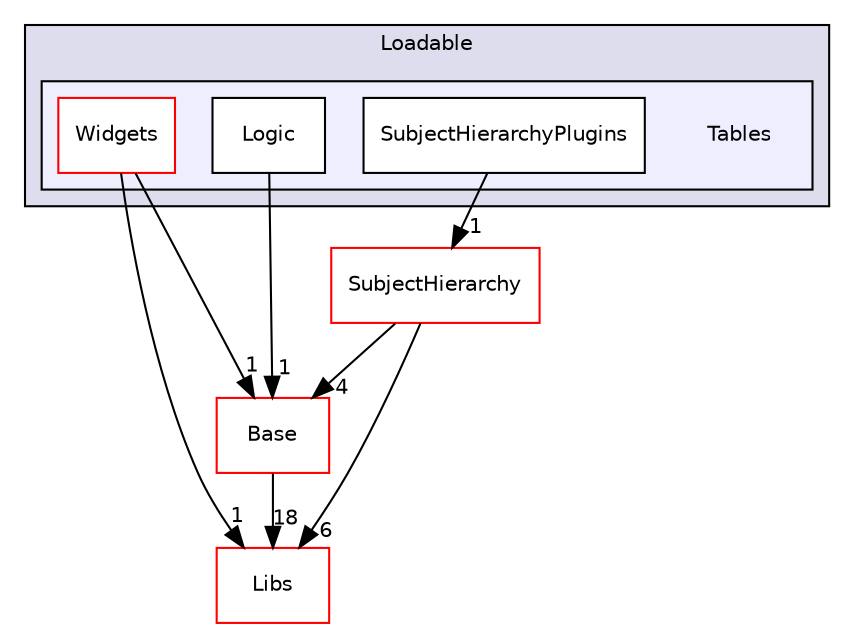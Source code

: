 digraph "Modules/Loadable/Tables" {
  bgcolor=transparent;
  compound=true
  node [ fontsize="10", fontname="Helvetica"];
  edge [ labelfontsize="10", labelfontname="Helvetica"];
  subgraph clusterdir_d01fdafe93af837a1755aeb3a6390699 {
    graph [ bgcolor="#ddddee", pencolor="black", label="Loadable" fontname="Helvetica", fontsize="10", URL="dir_d01fdafe93af837a1755aeb3a6390699.html"]
  subgraph clusterdir_bebbec89bc1e5b9710ed55c1d639a8a4 {
    graph [ bgcolor="#eeeeff", pencolor="black", label="" URL="dir_bebbec89bc1e5b9710ed55c1d639a8a4.html"];
    dir_bebbec89bc1e5b9710ed55c1d639a8a4 [shape=plaintext label="Tables"];
    dir_966e5b1fb3c91adc4acdf8354a315cfa [shape=box label="Logic" color="black" fillcolor="white" style="filled" URL="dir_966e5b1fb3c91adc4acdf8354a315cfa.html"];
    dir_c8a470378a426ef5cbc9f099e8fc1ce8 [shape=box label="SubjectHierarchyPlugins" color="black" fillcolor="white" style="filled" URL="dir_c8a470378a426ef5cbc9f099e8fc1ce8.html"];
    dir_c8777a9930034ec8dfbb7fc576ad2658 [shape=box label="Widgets" color="red" fillcolor="white" style="filled" URL="dir_c8777a9930034ec8dfbb7fc576ad2658.html"];
  }
  }
  dir_6e6cb9563333489fde7459b1f95e59a5 [shape=box label="Libs" color="red" URL="dir_6e6cb9563333489fde7459b1f95e59a5.html"];
  dir_628593db0cdce5a76fb85526ae5aa762 [shape=box label="Base" color="red" URL="dir_628593db0cdce5a76fb85526ae5aa762.html"];
  dir_1694c2d71873d62d036e188d77c435ae [shape=box label="SubjectHierarchy" color="red" URL="dir_1694c2d71873d62d036e188d77c435ae.html"];
  dir_c8777a9930034ec8dfbb7fc576ad2658->dir_6e6cb9563333489fde7459b1f95e59a5 [headlabel="1", labeldistance=1.5 headhref="dir_000030_000014.html"];
  dir_c8777a9930034ec8dfbb7fc576ad2658->dir_628593db0cdce5a76fb85526ae5aa762 [headlabel="1", labeldistance=1.5 headhref="dir_000030_000002.html"];
  dir_966e5b1fb3c91adc4acdf8354a315cfa->dir_628593db0cdce5a76fb85526ae5aa762 [headlabel="1", labeldistance=1.5 headhref="dir_000112_000002.html"];
  dir_628593db0cdce5a76fb85526ae5aa762->dir_6e6cb9563333489fde7459b1f95e59a5 [headlabel="18", labeldistance=1.5 headhref="dir_000002_000014.html"];
  dir_1694c2d71873d62d036e188d77c435ae->dir_6e6cb9563333489fde7459b1f95e59a5 [headlabel="6", labeldistance=1.5 headhref="dir_000107_000014.html"];
  dir_1694c2d71873d62d036e188d77c435ae->dir_628593db0cdce5a76fb85526ae5aa762 [headlabel="4", labeldistance=1.5 headhref="dir_000107_000002.html"];
  dir_c8a470378a426ef5cbc9f099e8fc1ce8->dir_1694c2d71873d62d036e188d77c435ae [headlabel="1", labeldistance=1.5 headhref="dir_000113_000107.html"];
}
